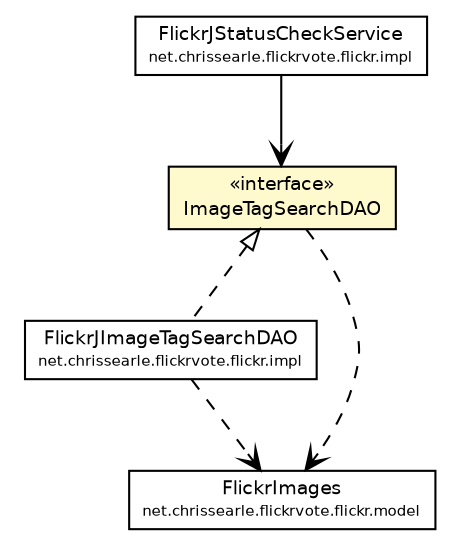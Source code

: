 #!/usr/local/bin/dot
#
# Class diagram 
# Generated by UmlGraph version 4.6 (http://www.spinellis.gr/sw/umlgraph)
#

digraph G {
	edge [fontname="Helvetica",fontsize=10,labelfontname="Helvetica",labelfontsize=10];
	node [fontname="Helvetica",fontsize=10,shape=plaintext];
	// net.chrissearle.flickrvote.flickr.ImageTagSearchDAO
	c143 [label=<<table border="0" cellborder="1" cellspacing="0" cellpadding="2" port="p" bgcolor="lemonChiffon" href="./ImageTagSearchDAO.html">
		<tr><td><table border="0" cellspacing="0" cellpadding="1">
			<tr><td> &laquo;interface&raquo; </td></tr>
			<tr><td> ImageTagSearchDAO </td></tr>
		</table></td></tr>
		</table>>, fontname="Helvetica", fontcolor="black", fontsize=9.0];
	// net.chrissearle.flickrvote.flickr.impl.FlickrJStatusCheckService
	c150 [label=<<table border="0" cellborder="1" cellspacing="0" cellpadding="2" port="p" href="./impl/FlickrJStatusCheckService.html">
		<tr><td><table border="0" cellspacing="0" cellpadding="1">
			<tr><td> FlickrJStatusCheckService </td></tr>
			<tr><td><font point-size="7.0"> net.chrissearle.flickrvote.flickr.impl </font></td></tr>
		</table></td></tr>
		</table>>, fontname="Helvetica", fontcolor="black", fontsize=9.0];
	// net.chrissearle.flickrvote.flickr.impl.FlickrJImageTagSearchDAO
	c152 [label=<<table border="0" cellborder="1" cellspacing="0" cellpadding="2" port="p" href="./impl/FlickrJImageTagSearchDAO.html">
		<tr><td><table border="0" cellspacing="0" cellpadding="1">
			<tr><td> FlickrJImageTagSearchDAO </td></tr>
			<tr><td><font point-size="7.0"> net.chrissearle.flickrvote.flickr.impl </font></td></tr>
		</table></td></tr>
		</table>>, fontname="Helvetica", fontcolor="black", fontsize=9.0];
	// net.chrissearle.flickrvote.flickr.model.FlickrImages
	c159 [label=<<table border="0" cellborder="1" cellspacing="0" cellpadding="2" port="p" href="./model/FlickrImages.html">
		<tr><td><table border="0" cellspacing="0" cellpadding="1">
			<tr><td> FlickrImages </td></tr>
			<tr><td><font point-size="7.0"> net.chrissearle.flickrvote.flickr.model </font></td></tr>
		</table></td></tr>
		</table>>, fontname="Helvetica", fontcolor="black", fontsize=9.0];
	//net.chrissearle.flickrvote.flickr.impl.FlickrJImageTagSearchDAO implements net.chrissearle.flickrvote.flickr.ImageTagSearchDAO
	c143:p -> c152:p [dir=back,arrowtail=empty,style=dashed];
	// net.chrissearle.flickrvote.flickr.impl.FlickrJStatusCheckService NAVASSOC net.chrissearle.flickrvote.flickr.ImageTagSearchDAO
	c150:p -> c143:p [taillabel="", label="", headlabel="", fontname="Helvetica", fontcolor="black", fontsize=10.0, color="black", arrowhead=open];
	// net.chrissearle.flickrvote.flickr.ImageTagSearchDAO DEPEND net.chrissearle.flickrvote.flickr.model.FlickrImages
	c143:p -> c159:p [taillabel="", label="", headlabel="", fontname="Helvetica", fontcolor="black", fontsize=10.0, color="black", arrowhead=open, style=dashed];
	// net.chrissearle.flickrvote.flickr.impl.FlickrJImageTagSearchDAO DEPEND net.chrissearle.flickrvote.flickr.model.FlickrImages
	c152:p -> c159:p [taillabel="", label="", headlabel="", fontname="Helvetica", fontcolor="black", fontsize=10.0, color="black", arrowhead=open, style=dashed];
}

